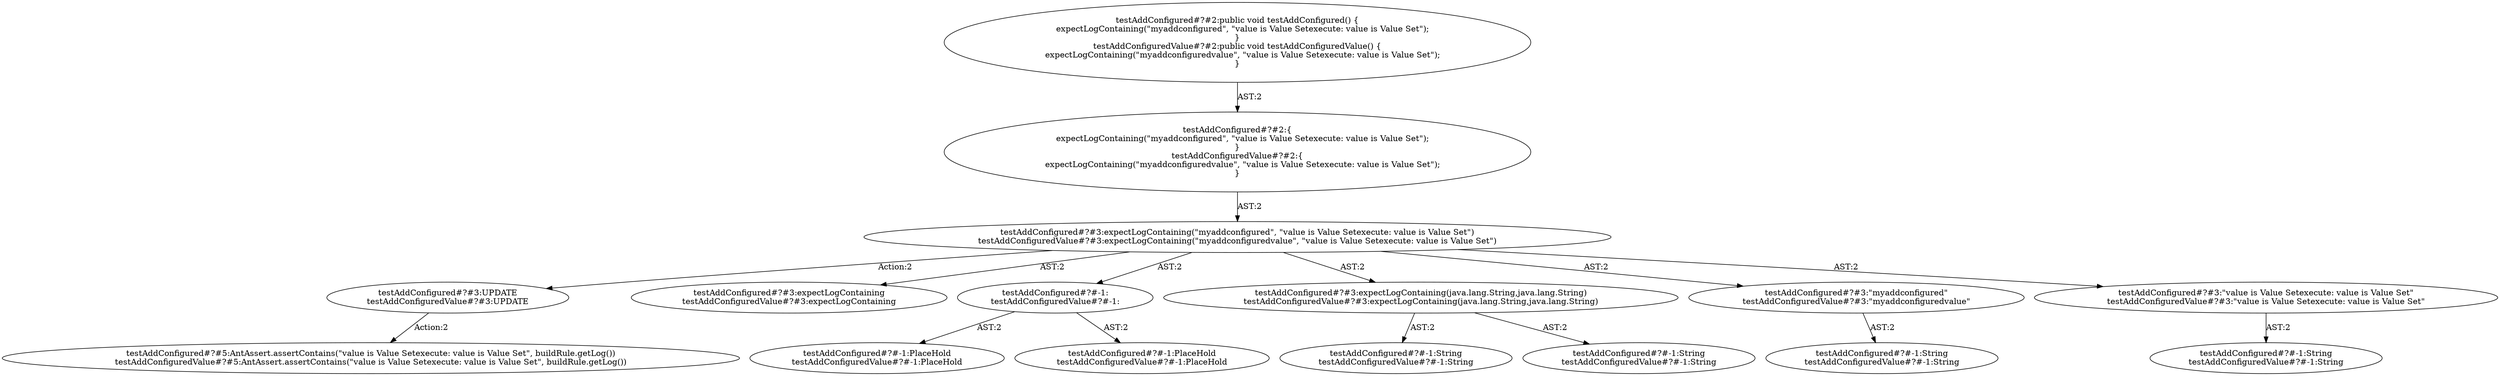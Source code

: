 digraph "Pattern" {
0 [label="testAddConfigured#?#3:UPDATE
testAddConfiguredValue#?#3:UPDATE" shape=ellipse]
1 [label="testAddConfigured#?#3:expectLogContaining(\"myaddconfigured\", \"value is Value Setexecute: value is Value Set\")
testAddConfiguredValue#?#3:expectLogContaining(\"myaddconfiguredvalue\", \"value is Value Setexecute: value is Value Set\")" shape=ellipse]
2 [label="testAddConfigured#?#2:\{
    expectLogContaining(\"myaddconfigured\", \"value is Value Setexecute: value is Value Set\");
\}
testAddConfiguredValue#?#2:\{
    expectLogContaining(\"myaddconfiguredvalue\", \"value is Value Setexecute: value is Value Set\");
\}" shape=ellipse]
3 [label="testAddConfigured#?#2:public void testAddConfigured() \{
    expectLogContaining(\"myaddconfigured\", \"value is Value Setexecute: value is Value Set\");
\}
testAddConfiguredValue#?#2:public void testAddConfiguredValue() \{
    expectLogContaining(\"myaddconfiguredvalue\", \"value is Value Setexecute: value is Value Set\");
\}" shape=ellipse]
4 [label="testAddConfigured#?#3:expectLogContaining
testAddConfiguredValue#?#3:expectLogContaining" shape=ellipse]
5 [label="testAddConfigured#?#-1:
testAddConfiguredValue#?#-1:" shape=ellipse]
6 [label="testAddConfigured#?#-1:PlaceHold
testAddConfiguredValue#?#-1:PlaceHold" shape=ellipse]
7 [label="testAddConfigured#?#-1:PlaceHold
testAddConfiguredValue#?#-1:PlaceHold" shape=ellipse]
8 [label="testAddConfigured#?#3:expectLogContaining(java.lang.String,java.lang.String)
testAddConfiguredValue#?#3:expectLogContaining(java.lang.String,java.lang.String)" shape=ellipse]
9 [label="testAddConfigured#?#-1:String
testAddConfiguredValue#?#-1:String" shape=ellipse]
10 [label="testAddConfigured#?#-1:String
testAddConfiguredValue#?#-1:String" shape=ellipse]
11 [label="testAddConfigured#?#3:\"myaddconfigured\"
testAddConfiguredValue#?#3:\"myaddconfiguredvalue\"" shape=ellipse]
12 [label="testAddConfigured#?#-1:String
testAddConfiguredValue#?#-1:String" shape=ellipse]
13 [label="testAddConfigured#?#3:\"value is Value Setexecute: value is Value Set\"
testAddConfiguredValue#?#3:\"value is Value Setexecute: value is Value Set\"" shape=ellipse]
14 [label="testAddConfigured#?#-1:String
testAddConfiguredValue#?#-1:String" shape=ellipse]
15 [label="testAddConfigured#?#5:AntAssert.assertContains(\"value is Value Setexecute: value is Value Set\", buildRule.getLog())
testAddConfiguredValue#?#5:AntAssert.assertContains(\"value is Value Setexecute: value is Value Set\", buildRule.getLog())" shape=ellipse]
0 -> 15 [label="Action:2"];
1 -> 0 [label="Action:2"];
1 -> 4 [label="AST:2"];
1 -> 5 [label="AST:2"];
1 -> 8 [label="AST:2"];
1 -> 11 [label="AST:2"];
1 -> 13 [label="AST:2"];
2 -> 1 [label="AST:2"];
3 -> 2 [label="AST:2"];
5 -> 6 [label="AST:2"];
5 -> 7 [label="AST:2"];
8 -> 9 [label="AST:2"];
8 -> 10 [label="AST:2"];
11 -> 12 [label="AST:2"];
13 -> 14 [label="AST:2"];
}